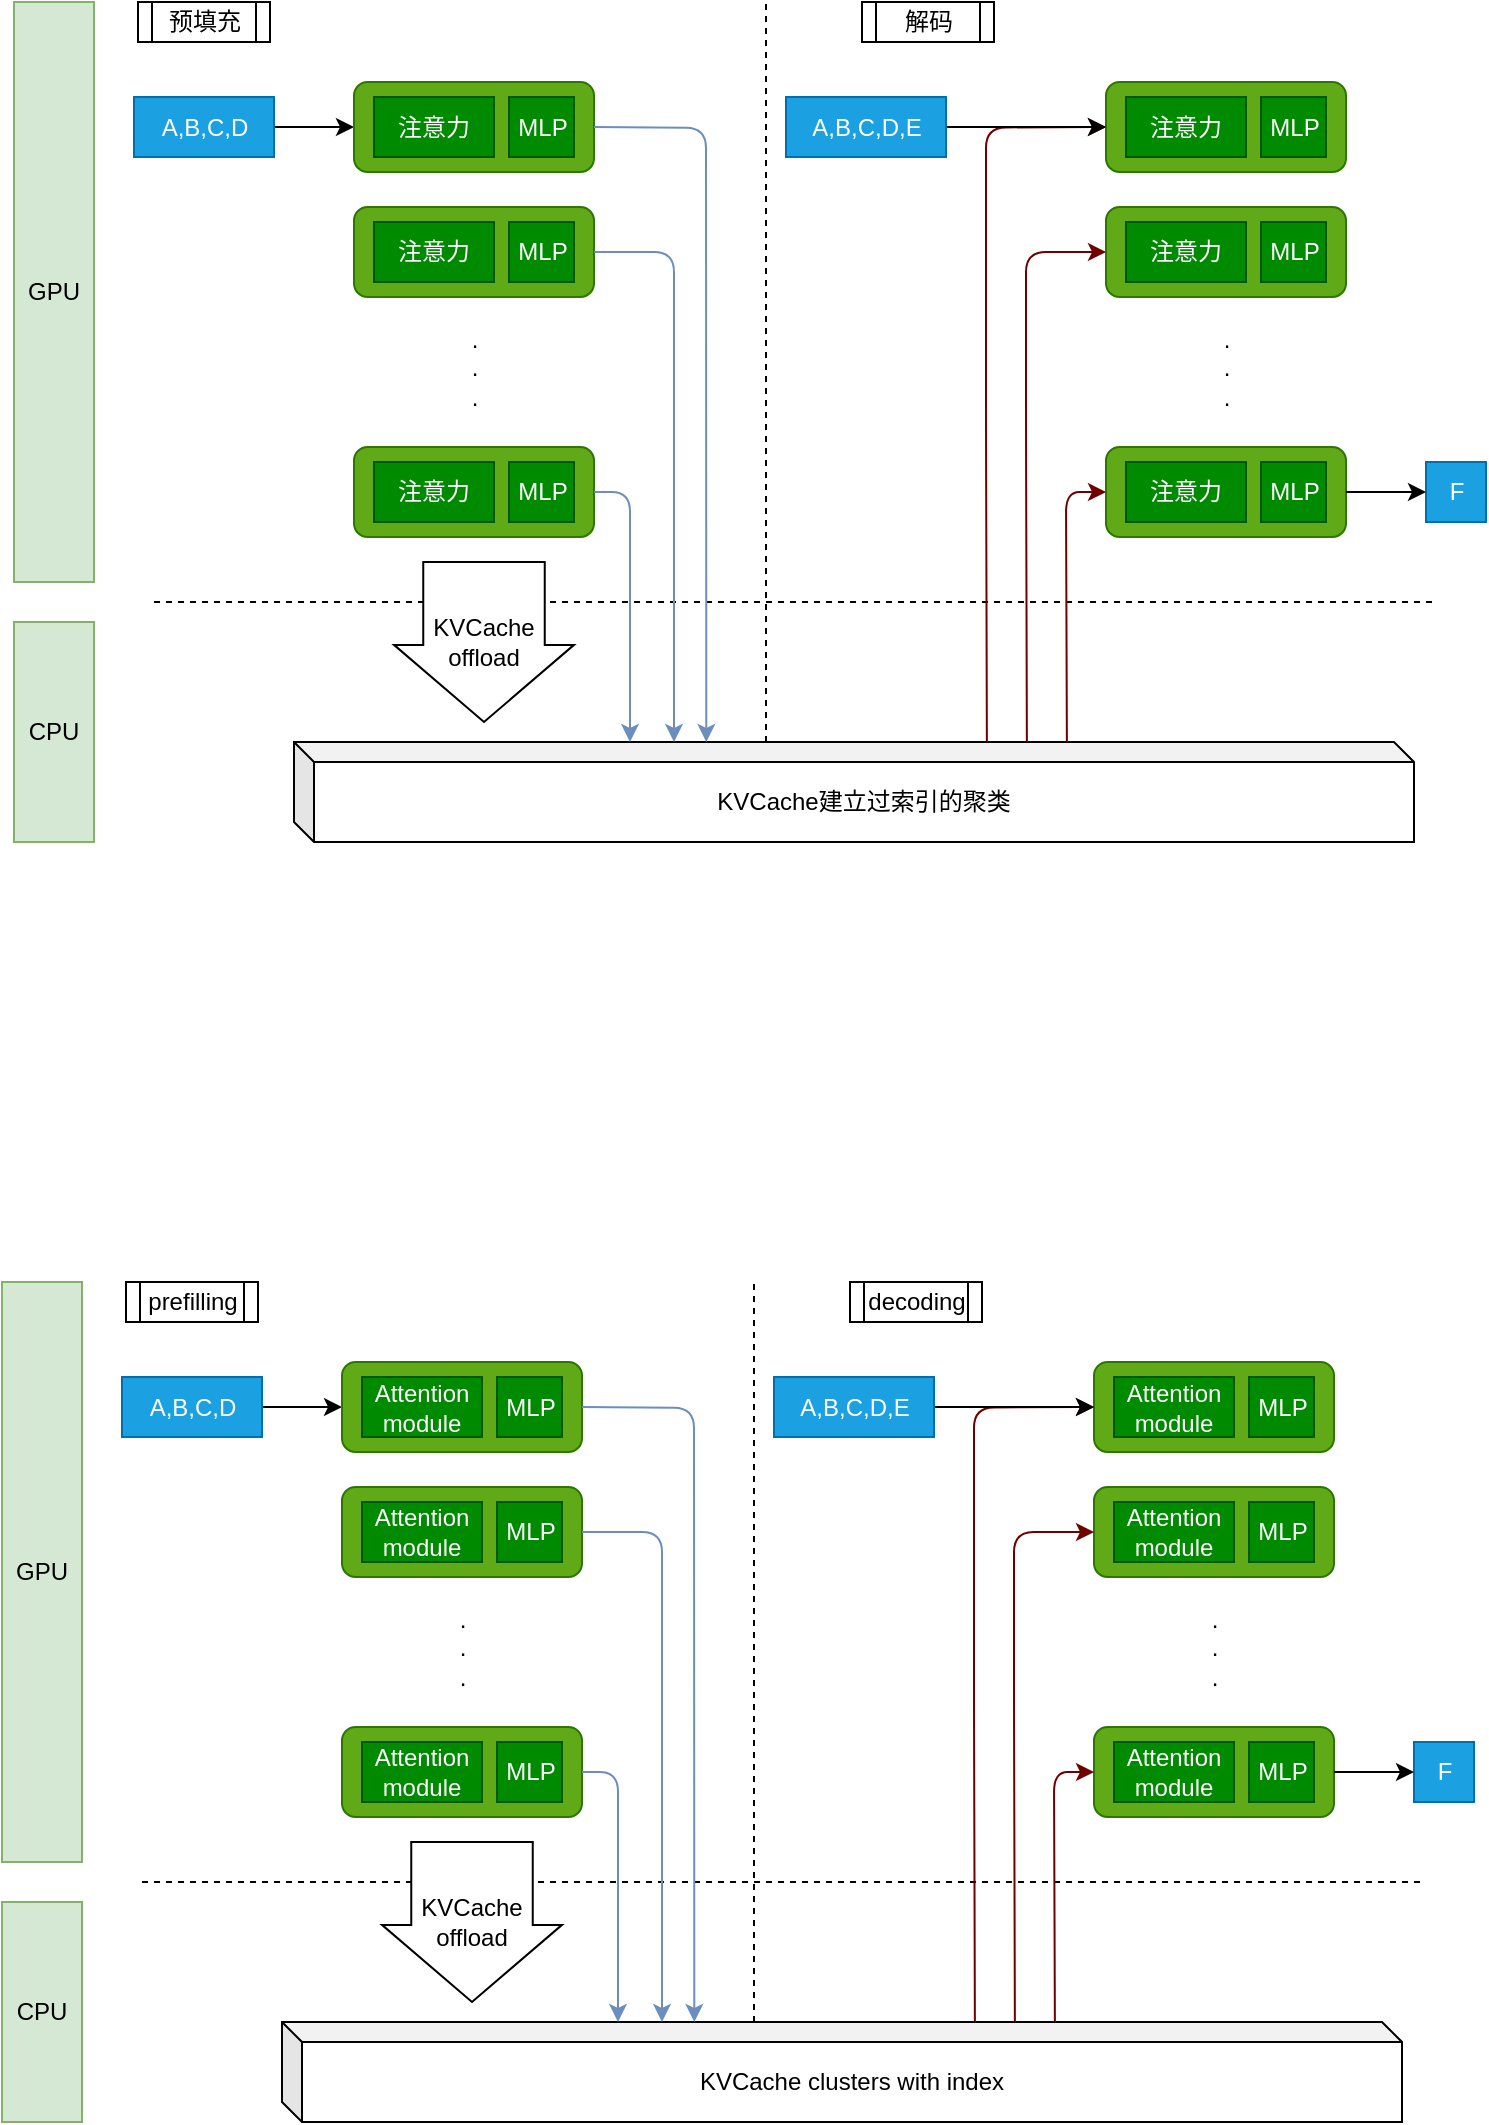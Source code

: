 <mxfile>
    <diagram id="0nroqy5v-XG7WrGbH8JJ" name="第 1 页">
        <mxGraphModel dx="3240" dy="3879" grid="1" gridSize="10" guides="1" tooltips="1" connect="1" arrows="1" fold="1" page="1" pageScale="1" pageWidth="827" pageHeight="1169" background="#ffffff" math="0" shadow="0">
            <root>
                <mxCell id="0"/>
                <mxCell id="1" parent="0"/>
                <mxCell id="3" value="" style="endArrow=none;dashed=1;html=1;" parent="1" edge="1">
                    <mxGeometry width="50" height="50" relative="1" as="geometry">
                        <mxPoint x="124" y="450" as="sourcePoint"/>
                        <mxPoint x="764" y="450" as="targetPoint"/>
                    </mxGeometry>
                </mxCell>
                <mxCell id="5" value="prefilling" style="shape=process;whiteSpace=wrap;html=1;backgroundOutline=1;" parent="1" vertex="1">
                    <mxGeometry x="116" y="150" width="66" height="20" as="geometry"/>
                </mxCell>
                <mxCell id="6" value="decoding" style="shape=process;whiteSpace=wrap;html=1;backgroundOutline=1;" parent="1" vertex="1">
                    <mxGeometry x="478" y="150" width="66" height="20" as="geometry"/>
                </mxCell>
                <mxCell id="7" value="" style="endArrow=none;dashed=1;html=1;" parent="1" edge="1">
                    <mxGeometry width="50" height="50" relative="1" as="geometry">
                        <mxPoint x="430" y="520" as="sourcePoint"/>
                        <mxPoint x="430" y="150" as="targetPoint"/>
                    </mxGeometry>
                </mxCell>
                <mxCell id="57" style="edgeStyle=none;html=1;entryX=0;entryY=0.5;entryDx=0;entryDy=0;" parent="1" source="10" target="36" edge="1">
                    <mxGeometry relative="1" as="geometry"/>
                </mxCell>
                <mxCell id="10" value="A,B,C,D" style="text;html=1;align=center;verticalAlign=middle;resizable=0;points=[];autosize=1;strokeColor=#006EAF;fillColor=#1ba1e2;fontColor=#ffffff;" parent="1" vertex="1">
                    <mxGeometry x="114" y="197.5" width="70" height="30" as="geometry"/>
                </mxCell>
                <mxCell id="45" value="" style="group" parent="1" vertex="1" connectable="0">
                    <mxGeometry x="224" y="190" width="120" height="227.5" as="geometry"/>
                </mxCell>
                <mxCell id="36" value="" style="rounded=1;whiteSpace=wrap;html=1;fillColor=#60a917;fontColor=#ffffff;strokeColor=#2D7600;" parent="45" vertex="1">
                    <mxGeometry width="120" height="45" as="geometry"/>
                </mxCell>
                <mxCell id="27" value="Attention&#xa;module" style="rounded=0;whiteSpace=wrap;fillColor=#008a00;fontColor=#FFFFFF;strokeColor=#005700;fontStyle=0;labelBackgroundColor=none;" parent="45" vertex="1">
                    <mxGeometry x="10" y="7.5" width="60" height="30" as="geometry"/>
                </mxCell>
                <mxCell id="28" value="MLP" style="rounded=0;whiteSpace=wrap;fillColor=#008a00;fontColor=#ffffff;strokeColor=#005700;" parent="45" vertex="1">
                    <mxGeometry x="77.5" y="7.5" width="32.5" height="30" as="geometry"/>
                </mxCell>
                <mxCell id="37" value="" style="rounded=1;whiteSpace=wrap;html=1;fillColor=#60a917;fontColor=#ffffff;strokeColor=#2D7600;" parent="45" vertex="1">
                    <mxGeometry y="62.5" width="120" height="45" as="geometry"/>
                </mxCell>
                <mxCell id="38" value="Attention&#xa;module" style="rounded=0;whiteSpace=wrap;fillColor=#008a00;fontColor=#ffffff;strokeColor=#005700;" parent="45" vertex="1">
                    <mxGeometry x="10" y="70" width="60" height="30" as="geometry"/>
                </mxCell>
                <mxCell id="39" value="MLP" style="rounded=0;whiteSpace=wrap;fillColor=#008a00;fontColor=#ffffff;strokeColor=#005700;" parent="45" vertex="1">
                    <mxGeometry x="77.5" y="70" width="32.5" height="30" as="geometry"/>
                </mxCell>
                <mxCell id="41" value=".&lt;div&gt;.&lt;/div&gt;&lt;div&gt;.&lt;/div&gt;" style="text;html=1;align=center;verticalAlign=middle;resizable=0;points=[];autosize=1;strokeColor=none;fillColor=none;" parent="45" vertex="1">
                    <mxGeometry x="45" y="112.5" width="30" height="60" as="geometry"/>
                </mxCell>
                <mxCell id="42" value="" style="rounded=1;whiteSpace=wrap;html=1;fillColor=#60a917;fontColor=#ffffff;strokeColor=#2D7600;" parent="45" vertex="1">
                    <mxGeometry y="182.5" width="120" height="45" as="geometry"/>
                </mxCell>
                <mxCell id="43" value="Attention&#xa;module" style="rounded=0;whiteSpace=wrap;fillColor=#008a00;fontColor=#ffffff;strokeColor=#005700;" parent="45" vertex="1">
                    <mxGeometry x="10" y="190" width="60" height="30" as="geometry"/>
                </mxCell>
                <mxCell id="44" value="MLP" style="rounded=0;whiteSpace=wrap;fillColor=#008a00;fontColor=#ffffff;strokeColor=#005700;" parent="45" vertex="1">
                    <mxGeometry x="77.5" y="190" width="32.5" height="30" as="geometry"/>
                </mxCell>
                <mxCell id="46" value="" style="group" parent="1" vertex="1" connectable="0">
                    <mxGeometry x="600" y="190" width="120" height="227.5" as="geometry"/>
                </mxCell>
                <mxCell id="47" value="" style="rounded=1;whiteSpace=wrap;html=1;fillColor=#60a917;fontColor=#ffffff;strokeColor=#2D7600;" parent="46" vertex="1">
                    <mxGeometry width="120" height="45" as="geometry"/>
                </mxCell>
                <mxCell id="48" value="Attention&#xa;module" style="rounded=0;whiteSpace=wrap;fillColor=#008a00;fontColor=#ffffff;strokeColor=#005700;" parent="46" vertex="1">
                    <mxGeometry x="10" y="7.5" width="60" height="30" as="geometry"/>
                </mxCell>
                <mxCell id="49" value="MLP" style="rounded=0;whiteSpace=wrap;fillColor=#008a00;fontColor=#ffffff;strokeColor=#005700;" parent="46" vertex="1">
                    <mxGeometry x="77.5" y="7.5" width="32.5" height="30" as="geometry"/>
                </mxCell>
                <mxCell id="50" value="" style="rounded=1;whiteSpace=wrap;html=1;fillColor=#60a917;fontColor=#ffffff;strokeColor=#2D7600;" parent="46" vertex="1">
                    <mxGeometry y="62.5" width="120" height="45" as="geometry"/>
                </mxCell>
                <mxCell id="51" value="Attention&#xa;module" style="rounded=0;whiteSpace=wrap;fillColor=#008a00;fontColor=#ffffff;strokeColor=#005700;" parent="46" vertex="1">
                    <mxGeometry x="10" y="70" width="60" height="30" as="geometry"/>
                </mxCell>
                <mxCell id="52" value="MLP" style="rounded=0;whiteSpace=wrap;fillColor=#008a00;fontColor=#ffffff;strokeColor=#005700;" parent="46" vertex="1">
                    <mxGeometry x="77.5" y="70" width="32.5" height="30" as="geometry"/>
                </mxCell>
                <mxCell id="53" value=".&lt;div&gt;.&lt;/div&gt;&lt;div&gt;.&lt;/div&gt;" style="text;html=1;align=center;verticalAlign=middle;resizable=0;points=[];autosize=1;strokeColor=none;fillColor=none;" parent="46" vertex="1">
                    <mxGeometry x="45" y="112.5" width="30" height="60" as="geometry"/>
                </mxCell>
                <mxCell id="54" value="" style="rounded=1;whiteSpace=wrap;html=1;fillColor=#60a917;fontColor=#ffffff;strokeColor=#2D7600;" parent="46" vertex="1">
                    <mxGeometry y="182.5" width="120" height="45" as="geometry"/>
                </mxCell>
                <mxCell id="55" value="Attention&#xa;module" style="rounded=0;whiteSpace=wrap;fillColor=#008a00;fontColor=#ffffff;strokeColor=#005700;" parent="46" vertex="1">
                    <mxGeometry x="10" y="190" width="60" height="30" as="geometry"/>
                </mxCell>
                <mxCell id="56" value="MLP" style="rounded=0;whiteSpace=wrap;fillColor=#008a00;fontColor=#ffffff;strokeColor=#005700;" parent="46" vertex="1">
                    <mxGeometry x="77.5" y="190" width="32.5" height="30" as="geometry"/>
                </mxCell>
                <mxCell id="67" value="KVCache&lt;div&gt;offload&lt;/div&gt;" style="shape=singleArrow;direction=south;whiteSpace=wrap;html=1;arrowWidth=0.675;arrowSize=0.482;" parent="1" vertex="1">
                    <mxGeometry x="244" y="430" width="90" height="80" as="geometry"/>
                </mxCell>
                <mxCell id="69" value="KVCache clusters with index" style="shape=cube;whiteSpace=wrap;html=1;boundedLbl=1;backgroundOutline=1;darkOpacity=0.05;darkOpacity2=0.1;size=10;" parent="1" vertex="1">
                    <mxGeometry x="194" y="520" width="560" height="50" as="geometry"/>
                </mxCell>
                <mxCell id="70" style="edgeStyle=none;html=1;entryX=0.411;entryY=0;entryDx=0;entryDy=0;entryPerimeter=0;fillColor=#dae8fc;strokeColor=#6c8ebf;jumpSize=6;shadow=0;arcSize=20;spacing=2;exitX=1;exitY=0.5;exitDx=0;exitDy=0;" parent="1" source="36" edge="1">
                    <mxGeometry relative="1" as="geometry">
                        <mxPoint x="350" y="213" as="sourcePoint"/>
                        <mxPoint x="400.16" y="520" as="targetPoint"/>
                        <Array as="points">
                            <mxPoint x="400" y="213"/>
                        </Array>
                    </mxGeometry>
                </mxCell>
                <mxCell id="71" style="edgeStyle=none;html=1;exitX=1;exitY=0.5;exitDx=0;exitDy=0;fillColor=#dae8fc;strokeColor=#6c8ebf;" parent="1" source="37" edge="1">
                    <mxGeometry relative="1" as="geometry">
                        <mxPoint x="384" y="520" as="targetPoint"/>
                        <Array as="points">
                            <mxPoint x="384" y="275"/>
                            <mxPoint x="384" y="420"/>
                        </Array>
                    </mxGeometry>
                </mxCell>
                <mxCell id="72" style="edgeStyle=none;html=1;exitX=1;exitY=0.5;exitDx=0;exitDy=0;fillColor=#dae8fc;strokeColor=#6c8ebf;" parent="1" source="42" edge="1">
                    <mxGeometry relative="1" as="geometry">
                        <mxPoint x="362" y="520" as="targetPoint"/>
                        <Array as="points">
                            <mxPoint x="362" y="395"/>
                            <mxPoint x="362" y="480"/>
                        </Array>
                    </mxGeometry>
                </mxCell>
                <mxCell id="74" value="" style="endArrow=classic;html=1;entryX=0;entryY=0.5;entryDx=0;entryDy=0;fillColor=#a20025;strokeColor=#6F0000;exitX=0.574;exitY=0.005;exitDx=0;exitDy=0;exitPerimeter=0;" parent="1" target="47" edge="1">
                    <mxGeometry width="50" height="50" relative="1" as="geometry">
                        <mxPoint x="540.44" y="520" as="sourcePoint"/>
                        <mxPoint x="625" y="212.25" as="targetPoint"/>
                        <Array as="points">
                            <mxPoint x="540" y="359.75"/>
                            <mxPoint x="540" y="212.75"/>
                        </Array>
                    </mxGeometry>
                </mxCell>
                <mxCell id="77" value="F" style="text;html=1;align=center;verticalAlign=middle;resizable=0;points=[];autosize=1;strokeColor=#006EAF;fillColor=#1ba1e2;fontColor=#ffffff;" parent="1" vertex="1">
                    <mxGeometry x="760" y="380" width="30" height="30" as="geometry"/>
                </mxCell>
                <mxCell id="78" style="edgeStyle=none;html=1;" parent="1" source="54" target="77" edge="1">
                    <mxGeometry relative="1" as="geometry"/>
                </mxCell>
                <mxCell id="84" value="GPU" style="rounded=0;whiteSpace=wrap;html=1;fillColor=#d5e8d4;strokeColor=#82b366;" parent="1" vertex="1">
                    <mxGeometry x="54" y="150" width="40" height="290" as="geometry"/>
                </mxCell>
                <mxCell id="85" value="CPU" style="rounded=0;whiteSpace=wrap;html=1;fillColor=#d5e8d4;strokeColor=#82b366;" parent="1" vertex="1">
                    <mxGeometry x="54" y="460" width="40" height="110" as="geometry"/>
                </mxCell>
                <mxCell id="88" style="edgeStyle=none;html=1;" parent="1" source="86" edge="1">
                    <mxGeometry relative="1" as="geometry">
                        <mxPoint x="600" y="212.5" as="targetPoint"/>
                    </mxGeometry>
                </mxCell>
                <mxCell id="86" value="A,B,C,D,E" style="text;html=1;align=center;verticalAlign=middle;resizable=0;points=[];autosize=1;strokeColor=#006EAF;fillColor=#1ba1e2;fontColor=#ffffff;" parent="1" vertex="1">
                    <mxGeometry x="440" y="197.5" width="80" height="30" as="geometry"/>
                </mxCell>
                <mxCell id="89" value="" style="endArrow=classic;html=1;entryX=0;entryY=0.5;entryDx=0;entryDy=0;fillColor=#a20025;strokeColor=#6F0000;exitX=0.574;exitY=0.005;exitDx=0;exitDy=0;exitPerimeter=0;" parent="1" target="50" edge="1">
                    <mxGeometry width="50" height="50" relative="1" as="geometry">
                        <mxPoint x="560.44" y="520" as="sourcePoint"/>
                        <mxPoint x="610" y="265" as="targetPoint"/>
                        <Array as="points">
                            <mxPoint x="560" y="359.75"/>
                            <mxPoint x="560" y="275"/>
                        </Array>
                    </mxGeometry>
                </mxCell>
                <mxCell id="90" value="" style="endArrow=classic;html=1;entryX=0;entryY=0.5;entryDx=0;entryDy=0;fillColor=#a20025;strokeColor=#6F0000;exitX=0.574;exitY=0.005;exitDx=0;exitDy=0;exitPerimeter=0;" parent="1" target="54" edge="1">
                    <mxGeometry width="50" height="50" relative="1" as="geometry">
                        <mxPoint x="580.44" y="520" as="sourcePoint"/>
                        <mxPoint x="610" y="385" as="targetPoint"/>
                        <Array as="points">
                            <mxPoint x="580" y="395"/>
                        </Array>
                    </mxGeometry>
                </mxCell>
                <mxCell id="91" value="" style="endArrow=none;dashed=1;html=1;" parent="1" edge="1">
                    <mxGeometry width="50" height="50" relative="1" as="geometry">
                        <mxPoint x="130" y="-190" as="sourcePoint"/>
                        <mxPoint x="770" y="-190" as="targetPoint"/>
                    </mxGeometry>
                </mxCell>
                <mxCell id="92" value="预填充" style="shape=process;whiteSpace=wrap;html=1;backgroundOutline=1;" parent="1" vertex="1">
                    <mxGeometry x="122" y="-490" width="66" height="20" as="geometry"/>
                </mxCell>
                <mxCell id="93" value="解码" style="shape=process;whiteSpace=wrap;html=1;backgroundOutline=1;" parent="1" vertex="1">
                    <mxGeometry x="484" y="-490" width="66" height="20" as="geometry"/>
                </mxCell>
                <mxCell id="94" value="" style="endArrow=none;dashed=1;html=1;" parent="1" edge="1">
                    <mxGeometry width="50" height="50" relative="1" as="geometry">
                        <mxPoint x="436" y="-120" as="sourcePoint"/>
                        <mxPoint x="436" y="-490" as="targetPoint"/>
                    </mxGeometry>
                </mxCell>
                <mxCell id="95" style="edgeStyle=none;html=1;entryX=0;entryY=0.5;entryDx=0;entryDy=0;" parent="1" source="96" target="98" edge="1">
                    <mxGeometry relative="1" as="geometry"/>
                </mxCell>
                <mxCell id="96" value="A,B,C,D" style="text;html=1;align=center;verticalAlign=middle;resizable=0;points=[];autosize=1;strokeColor=#006EAF;fillColor=#1ba1e2;fontColor=#ffffff;" parent="1" vertex="1">
                    <mxGeometry x="120" y="-442.5" width="70" height="30" as="geometry"/>
                </mxCell>
                <mxCell id="97" value="" style="group" parent="1" vertex="1" connectable="0">
                    <mxGeometry x="230" y="-450" width="120" height="227.5" as="geometry"/>
                </mxCell>
                <mxCell id="98" value="" style="rounded=1;whiteSpace=wrap;html=1;fillColor=#60a917;fontColor=#ffffff;strokeColor=#2D7600;" parent="97" vertex="1">
                    <mxGeometry width="120" height="45" as="geometry"/>
                </mxCell>
                <mxCell id="99" value="注意力" style="rounded=0;whiteSpace=wrap;fillColor=#008a00;fontColor=#FFFFFF;strokeColor=#005700;fontStyle=0;labelBackgroundColor=none;" parent="97" vertex="1">
                    <mxGeometry x="10" y="7.5" width="60" height="30" as="geometry"/>
                </mxCell>
                <mxCell id="100" value="MLP" style="rounded=0;whiteSpace=wrap;fillColor=#008a00;fontColor=#ffffff;strokeColor=#005700;" parent="97" vertex="1">
                    <mxGeometry x="77.5" y="7.5" width="32.5" height="30" as="geometry"/>
                </mxCell>
                <mxCell id="101" value="" style="rounded=1;whiteSpace=wrap;html=1;fillColor=#60a917;fontColor=#ffffff;strokeColor=#2D7600;" parent="97" vertex="1">
                    <mxGeometry y="62.5" width="120" height="45" as="geometry"/>
                </mxCell>
                <mxCell id="102" value="注意力" style="rounded=0;whiteSpace=wrap;fillColor=#008a00;fontColor=#ffffff;strokeColor=#005700;" parent="97" vertex="1">
                    <mxGeometry x="10" y="70" width="60" height="30" as="geometry"/>
                </mxCell>
                <mxCell id="103" value="MLP" style="rounded=0;whiteSpace=wrap;fillColor=#008a00;fontColor=#ffffff;strokeColor=#005700;" parent="97" vertex="1">
                    <mxGeometry x="77.5" y="70" width="32.5" height="30" as="geometry"/>
                </mxCell>
                <mxCell id="104" value=".&lt;div&gt;.&lt;/div&gt;&lt;div&gt;.&lt;/div&gt;" style="text;html=1;align=center;verticalAlign=middle;resizable=0;points=[];autosize=1;strokeColor=none;fillColor=none;" parent="97" vertex="1">
                    <mxGeometry x="45" y="112.5" width="30" height="60" as="geometry"/>
                </mxCell>
                <mxCell id="105" value="" style="rounded=1;whiteSpace=wrap;html=1;fillColor=#60a917;fontColor=#ffffff;strokeColor=#2D7600;" parent="97" vertex="1">
                    <mxGeometry y="182.5" width="120" height="45" as="geometry"/>
                </mxCell>
                <mxCell id="106" value="注意力" style="rounded=0;whiteSpace=wrap;fillColor=#008a00;fontColor=#ffffff;strokeColor=#005700;" parent="97" vertex="1">
                    <mxGeometry x="10" y="190" width="60" height="30" as="geometry"/>
                </mxCell>
                <mxCell id="107" value="MLP" style="rounded=0;whiteSpace=wrap;fillColor=#008a00;fontColor=#ffffff;strokeColor=#005700;" parent="97" vertex="1">
                    <mxGeometry x="77.5" y="190" width="32.5" height="30" as="geometry"/>
                </mxCell>
                <mxCell id="108" value="" style="group" parent="1" vertex="1" connectable="0">
                    <mxGeometry x="606" y="-450" width="120" height="227.5" as="geometry"/>
                </mxCell>
                <mxCell id="109" value="" style="rounded=1;whiteSpace=wrap;html=1;fillColor=#60a917;fontColor=#ffffff;strokeColor=#2D7600;" parent="108" vertex="1">
                    <mxGeometry width="120" height="45" as="geometry"/>
                </mxCell>
                <mxCell id="110" value="注意力" style="rounded=0;whiteSpace=wrap;fillColor=#008a00;fontColor=#ffffff;strokeColor=#005700;" parent="108" vertex="1">
                    <mxGeometry x="10" y="7.5" width="60" height="30" as="geometry"/>
                </mxCell>
                <mxCell id="111" value="MLP" style="rounded=0;whiteSpace=wrap;fillColor=#008a00;fontColor=#ffffff;strokeColor=#005700;" parent="108" vertex="1">
                    <mxGeometry x="77.5" y="7.5" width="32.5" height="30" as="geometry"/>
                </mxCell>
                <mxCell id="112" value="" style="rounded=1;whiteSpace=wrap;html=1;fillColor=#60a917;fontColor=#ffffff;strokeColor=#2D7600;" parent="108" vertex="1">
                    <mxGeometry y="62.5" width="120" height="45" as="geometry"/>
                </mxCell>
                <mxCell id="113" value="注意力" style="rounded=0;whiteSpace=wrap;fillColor=#008a00;fontColor=#ffffff;strokeColor=#005700;" parent="108" vertex="1">
                    <mxGeometry x="10" y="70" width="60" height="30" as="geometry"/>
                </mxCell>
                <mxCell id="114" value="MLP" style="rounded=0;whiteSpace=wrap;fillColor=#008a00;fontColor=#ffffff;strokeColor=#005700;" parent="108" vertex="1">
                    <mxGeometry x="77.5" y="70" width="32.5" height="30" as="geometry"/>
                </mxCell>
                <mxCell id="115" value=".&lt;div&gt;.&lt;/div&gt;&lt;div&gt;.&lt;/div&gt;" style="text;html=1;align=center;verticalAlign=middle;resizable=0;points=[];autosize=1;strokeColor=none;fillColor=none;" parent="108" vertex="1">
                    <mxGeometry x="45" y="112.5" width="30" height="60" as="geometry"/>
                </mxCell>
                <mxCell id="116" value="" style="rounded=1;whiteSpace=wrap;html=1;fillColor=#60a917;fontColor=#ffffff;strokeColor=#2D7600;" parent="108" vertex="1">
                    <mxGeometry y="182.5" width="120" height="45" as="geometry"/>
                </mxCell>
                <mxCell id="117" value="注意力" style="rounded=0;whiteSpace=wrap;fillColor=#008a00;fontColor=#ffffff;strokeColor=#005700;" parent="108" vertex="1">
                    <mxGeometry x="10" y="190" width="60" height="30" as="geometry"/>
                </mxCell>
                <mxCell id="118" value="MLP" style="rounded=0;whiteSpace=wrap;fillColor=#008a00;fontColor=#ffffff;strokeColor=#005700;" parent="108" vertex="1">
                    <mxGeometry x="77.5" y="190" width="32.5" height="30" as="geometry"/>
                </mxCell>
                <mxCell id="119" value="KVCache&lt;div&gt;offload&lt;/div&gt;" style="shape=singleArrow;direction=south;whiteSpace=wrap;html=1;arrowWidth=0.675;arrowSize=0.482;" parent="1" vertex="1">
                    <mxGeometry x="250" y="-210" width="90" height="80" as="geometry"/>
                </mxCell>
                <mxCell id="120" value="KVCache建立过索引的聚类" style="shape=cube;whiteSpace=wrap;html=1;boundedLbl=1;backgroundOutline=1;darkOpacity=0.05;darkOpacity2=0.1;size=10;" parent="1" vertex="1">
                    <mxGeometry x="200" y="-120" width="560" height="50" as="geometry"/>
                </mxCell>
                <mxCell id="121" style="edgeStyle=none;html=1;entryX=0.411;entryY=0;entryDx=0;entryDy=0;entryPerimeter=0;fillColor=#dae8fc;strokeColor=#6c8ebf;jumpSize=6;shadow=0;arcSize=20;spacing=2;exitX=1;exitY=0.5;exitDx=0;exitDy=0;" parent="1" source="98" edge="1">
                    <mxGeometry relative="1" as="geometry">
                        <mxPoint x="356" y="-427" as="sourcePoint"/>
                        <mxPoint x="406.16" y="-120" as="targetPoint"/>
                        <Array as="points">
                            <mxPoint x="406" y="-427"/>
                        </Array>
                    </mxGeometry>
                </mxCell>
                <mxCell id="122" style="edgeStyle=none;html=1;exitX=1;exitY=0.5;exitDx=0;exitDy=0;fillColor=#dae8fc;strokeColor=#6c8ebf;" parent="1" source="101" edge="1">
                    <mxGeometry relative="1" as="geometry">
                        <mxPoint x="390" y="-120" as="targetPoint"/>
                        <Array as="points">
                            <mxPoint x="390" y="-365"/>
                            <mxPoint x="390" y="-220"/>
                        </Array>
                    </mxGeometry>
                </mxCell>
                <mxCell id="123" style="edgeStyle=none;html=1;exitX=1;exitY=0.5;exitDx=0;exitDy=0;fillColor=#dae8fc;strokeColor=#6c8ebf;" parent="1" source="105" edge="1">
                    <mxGeometry relative="1" as="geometry">
                        <mxPoint x="368" y="-120" as="targetPoint"/>
                        <Array as="points">
                            <mxPoint x="368" y="-245"/>
                            <mxPoint x="368" y="-160"/>
                        </Array>
                    </mxGeometry>
                </mxCell>
                <mxCell id="124" value="" style="endArrow=classic;html=1;entryX=0;entryY=0.5;entryDx=0;entryDy=0;fillColor=#a20025;strokeColor=#6F0000;exitX=0.574;exitY=0.005;exitDx=0;exitDy=0;exitPerimeter=0;" parent="1" target="109" edge="1">
                    <mxGeometry width="50" height="50" relative="1" as="geometry">
                        <mxPoint x="546.44" y="-120" as="sourcePoint"/>
                        <mxPoint x="631" y="-427.75" as="targetPoint"/>
                        <Array as="points">
                            <mxPoint x="546" y="-280.25"/>
                            <mxPoint x="546" y="-427.25"/>
                        </Array>
                    </mxGeometry>
                </mxCell>
                <mxCell id="125" value="F" style="text;html=1;align=center;verticalAlign=middle;resizable=0;points=[];autosize=1;strokeColor=#006EAF;fillColor=#1ba1e2;fontColor=#ffffff;" parent="1" vertex="1">
                    <mxGeometry x="766" y="-260" width="30" height="30" as="geometry"/>
                </mxCell>
                <mxCell id="126" style="edgeStyle=none;html=1;" parent="1" source="116" target="125" edge="1">
                    <mxGeometry relative="1" as="geometry"/>
                </mxCell>
                <mxCell id="127" value="GPU" style="rounded=0;whiteSpace=wrap;html=1;fillColor=#d5e8d4;strokeColor=#82b366;" parent="1" vertex="1">
                    <mxGeometry x="60" y="-490" width="40" height="290" as="geometry"/>
                </mxCell>
                <mxCell id="128" value="CPU" style="rounded=0;whiteSpace=wrap;html=1;fillColor=#d5e8d4;strokeColor=#82b366;" parent="1" vertex="1">
                    <mxGeometry x="60" y="-180" width="40" height="110" as="geometry"/>
                </mxCell>
                <mxCell id="129" style="edgeStyle=none;html=1;" parent="1" source="130" edge="1">
                    <mxGeometry relative="1" as="geometry">
                        <mxPoint x="606" y="-427.5" as="targetPoint"/>
                    </mxGeometry>
                </mxCell>
                <mxCell id="130" value="A,B,C,D,E" style="text;html=1;align=center;verticalAlign=middle;resizable=0;points=[];autosize=1;strokeColor=#006EAF;fillColor=#1ba1e2;fontColor=#ffffff;" parent="1" vertex="1">
                    <mxGeometry x="446" y="-442.5" width="80" height="30" as="geometry"/>
                </mxCell>
                <mxCell id="131" value="" style="endArrow=classic;html=1;entryX=0;entryY=0.5;entryDx=0;entryDy=0;fillColor=#a20025;strokeColor=#6F0000;exitX=0.574;exitY=0.005;exitDx=0;exitDy=0;exitPerimeter=0;" parent="1" target="112" edge="1">
                    <mxGeometry width="50" height="50" relative="1" as="geometry">
                        <mxPoint x="566.44" y="-120" as="sourcePoint"/>
                        <mxPoint x="616" y="-375" as="targetPoint"/>
                        <Array as="points">
                            <mxPoint x="566" y="-280.25"/>
                            <mxPoint x="566" y="-365"/>
                        </Array>
                    </mxGeometry>
                </mxCell>
                <mxCell id="132" value="" style="endArrow=classic;html=1;entryX=0;entryY=0.5;entryDx=0;entryDy=0;fillColor=#a20025;strokeColor=#6F0000;exitX=0.574;exitY=0.005;exitDx=0;exitDy=0;exitPerimeter=0;" parent="1" target="116" edge="1">
                    <mxGeometry width="50" height="50" relative="1" as="geometry">
                        <mxPoint x="586.44" y="-120" as="sourcePoint"/>
                        <mxPoint x="616" y="-255" as="targetPoint"/>
                        <Array as="points">
                            <mxPoint x="586" y="-245"/>
                        </Array>
                    </mxGeometry>
                </mxCell>
            </root>
        </mxGraphModel>
    </diagram>
</mxfile>